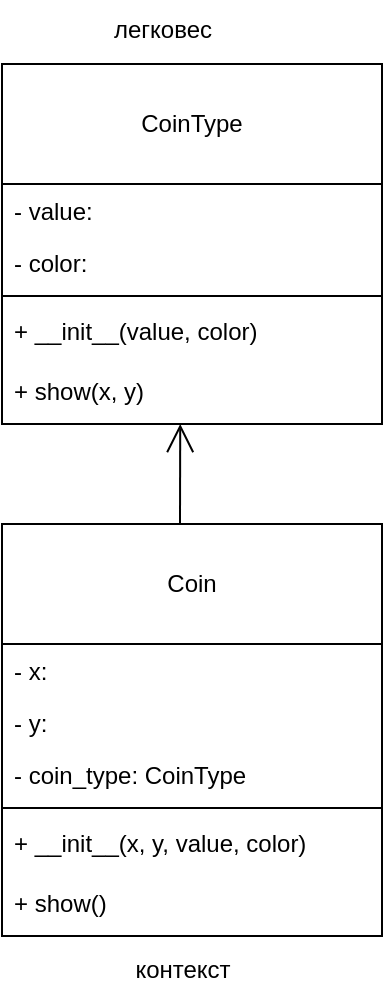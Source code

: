<mxfile version="28.1.2">
  <diagram name="Page-1" id="k1lwre1zonmqFQUN0qIN">
    <mxGraphModel dx="599" dy="648" grid="1" gridSize="10" guides="1" tooltips="1" connect="1" arrows="1" fold="1" page="1" pageScale="1" pageWidth="850" pageHeight="1100" math="0" shadow="0">
      <root>
        <mxCell id="0" />
        <mxCell id="1" parent="0" />
        <mxCell id="bmuu0SftYx7GVbJ8kDr3-1" value="CoinType" style="swimlane;fontStyle=0;childLayout=stackLayout;horizontal=1;startSize=60;fillColor=none;horizontalStack=0;resizeParent=1;resizeParentMax=0;resizeLast=0;collapsible=1;marginBottom=0;whiteSpace=wrap;html=1;" vertex="1" parent="1">
          <mxGeometry x="50" y="180" width="190" height="180" as="geometry" />
        </mxCell>
        <mxCell id="bmuu0SftYx7GVbJ8kDr3-12" value="&lt;div&gt;- value:&lt;/div&gt;&lt;div&gt;&lt;br&gt;&lt;/div&gt;" style="text;strokeColor=none;fillColor=none;align=left;verticalAlign=top;spacingLeft=4;spacingRight=4;overflow=hidden;rotatable=0;points=[[0,0.5],[1,0.5]];portConstraint=eastwest;whiteSpace=wrap;html=1;" vertex="1" parent="bmuu0SftYx7GVbJ8kDr3-1">
          <mxGeometry y="60" width="190" height="26" as="geometry" />
        </mxCell>
        <mxCell id="bmuu0SftYx7GVbJ8kDr3-17" value="- color:" style="text;strokeColor=none;fillColor=none;align=left;verticalAlign=top;spacingLeft=4;spacingRight=4;overflow=hidden;rotatable=0;points=[[0,0.5],[1,0.5]];portConstraint=eastwest;whiteSpace=wrap;html=1;" vertex="1" parent="bmuu0SftYx7GVbJ8kDr3-1">
          <mxGeometry y="86" width="190" height="26" as="geometry" />
        </mxCell>
        <mxCell id="bmuu0SftYx7GVbJ8kDr3-18" value="" style="line;strokeWidth=1;fillColor=none;align=left;verticalAlign=middle;spacingTop=-1;spacingLeft=3;spacingRight=3;rotatable=0;labelPosition=right;points=[];portConstraint=eastwest;strokeColor=inherit;" vertex="1" parent="bmuu0SftYx7GVbJ8kDr3-1">
          <mxGeometry y="112" width="190" height="8" as="geometry" />
        </mxCell>
        <mxCell id="bmuu0SftYx7GVbJ8kDr3-2" value="+ __init__(value, color)" style="text;strokeColor=none;fillColor=none;align=left;verticalAlign=top;spacingLeft=4;spacingRight=4;overflow=hidden;rotatable=0;points=[[0,0.5],[1,0.5]];portConstraint=eastwest;whiteSpace=wrap;html=1;" vertex="1" parent="bmuu0SftYx7GVbJ8kDr3-1">
          <mxGeometry y="120" width="190" height="30" as="geometry" />
        </mxCell>
        <mxCell id="bmuu0SftYx7GVbJ8kDr3-3" value="+ show(x, y)" style="text;strokeColor=none;fillColor=none;align=left;verticalAlign=top;spacingLeft=4;spacingRight=4;overflow=hidden;rotatable=0;points=[[0,0.5],[1,0.5]];portConstraint=eastwest;whiteSpace=wrap;html=1;" vertex="1" parent="bmuu0SftYx7GVbJ8kDr3-1">
          <mxGeometry y="150" width="190" height="30" as="geometry" />
        </mxCell>
        <mxCell id="bmuu0SftYx7GVbJ8kDr3-19" value="Coin" style="swimlane;fontStyle=0;childLayout=stackLayout;horizontal=1;startSize=60;fillColor=none;horizontalStack=0;resizeParent=1;resizeParentMax=0;resizeLast=0;collapsible=1;marginBottom=0;whiteSpace=wrap;html=1;" vertex="1" parent="1">
          <mxGeometry x="50" y="410" width="190" height="206" as="geometry" />
        </mxCell>
        <mxCell id="bmuu0SftYx7GVbJ8kDr3-20" value="&lt;div&gt;- x:&lt;/div&gt;&lt;div&gt;&lt;br&gt;&lt;/div&gt;" style="text;strokeColor=none;fillColor=none;align=left;verticalAlign=top;spacingLeft=4;spacingRight=4;overflow=hidden;rotatable=0;points=[[0,0.5],[1,0.5]];portConstraint=eastwest;whiteSpace=wrap;html=1;" vertex="1" parent="bmuu0SftYx7GVbJ8kDr3-19">
          <mxGeometry y="60" width="190" height="26" as="geometry" />
        </mxCell>
        <mxCell id="bmuu0SftYx7GVbJ8kDr3-21" value="- y:&amp;nbsp;" style="text;strokeColor=none;fillColor=none;align=left;verticalAlign=top;spacingLeft=4;spacingRight=4;overflow=hidden;rotatable=0;points=[[0,0.5],[1,0.5]];portConstraint=eastwest;whiteSpace=wrap;html=1;" vertex="1" parent="bmuu0SftYx7GVbJ8kDr3-19">
          <mxGeometry y="86" width="190" height="26" as="geometry" />
        </mxCell>
        <mxCell id="bmuu0SftYx7GVbJ8kDr3-25" value="&lt;div&gt;- coin_type: CoinType&lt;/div&gt;" style="text;strokeColor=none;fillColor=none;align=left;verticalAlign=top;spacingLeft=4;spacingRight=4;overflow=hidden;rotatable=0;points=[[0,0.5],[1,0.5]];portConstraint=eastwest;whiteSpace=wrap;html=1;" vertex="1" parent="bmuu0SftYx7GVbJ8kDr3-19">
          <mxGeometry y="112" width="190" height="26" as="geometry" />
        </mxCell>
        <mxCell id="bmuu0SftYx7GVbJ8kDr3-22" value="" style="line;strokeWidth=1;fillColor=none;align=left;verticalAlign=middle;spacingTop=-1;spacingLeft=3;spacingRight=3;rotatable=0;labelPosition=right;points=[];portConstraint=eastwest;strokeColor=inherit;" vertex="1" parent="bmuu0SftYx7GVbJ8kDr3-19">
          <mxGeometry y="138" width="190" height="8" as="geometry" />
        </mxCell>
        <mxCell id="bmuu0SftYx7GVbJ8kDr3-23" value="+ __init__(x, y, value, color)" style="text;strokeColor=none;fillColor=none;align=left;verticalAlign=top;spacingLeft=4;spacingRight=4;overflow=hidden;rotatable=0;points=[[0,0.5],[1,0.5]];portConstraint=eastwest;whiteSpace=wrap;html=1;" vertex="1" parent="bmuu0SftYx7GVbJ8kDr3-19">
          <mxGeometry y="146" width="190" height="30" as="geometry" />
        </mxCell>
        <mxCell id="bmuu0SftYx7GVbJ8kDr3-24" value="+ show()" style="text;strokeColor=none;fillColor=none;align=left;verticalAlign=top;spacingLeft=4;spacingRight=4;overflow=hidden;rotatable=0;points=[[0,0.5],[1,0.5]];portConstraint=eastwest;whiteSpace=wrap;html=1;" vertex="1" parent="bmuu0SftYx7GVbJ8kDr3-19">
          <mxGeometry y="176" width="190" height="30" as="geometry" />
        </mxCell>
        <mxCell id="bmuu0SftYx7GVbJ8kDr3-26" value="" style="endArrow=open;endFill=1;endSize=12;html=1;rounded=0;entryX=0.469;entryY=1;entryDx=0;entryDy=0;entryPerimeter=0;" edge="1" parent="1" target="bmuu0SftYx7GVbJ8kDr3-3">
          <mxGeometry width="160" relative="1" as="geometry">
            <mxPoint x="139" y="410" as="sourcePoint" />
            <mxPoint x="300" y="490" as="targetPoint" />
          </mxGeometry>
        </mxCell>
        <mxCell id="bmuu0SftYx7GVbJ8kDr3-27" value="легковес" style="text;html=1;align=center;verticalAlign=middle;resizable=0;points=[];autosize=1;strokeColor=none;fillColor=none;" vertex="1" parent="1">
          <mxGeometry x="95" y="148" width="70" height="30" as="geometry" />
        </mxCell>
        <mxCell id="bmuu0SftYx7GVbJ8kDr3-28" value="контекст" style="text;html=1;align=center;verticalAlign=middle;resizable=0;points=[];autosize=1;strokeColor=none;fillColor=none;" vertex="1" parent="1">
          <mxGeometry x="105" y="618" width="70" height="30" as="geometry" />
        </mxCell>
      </root>
    </mxGraphModel>
  </diagram>
</mxfile>
